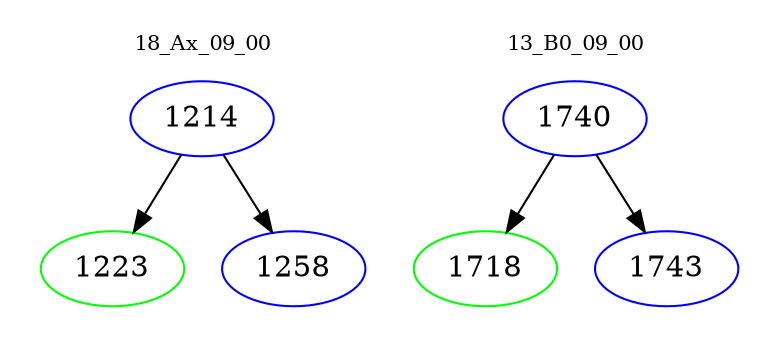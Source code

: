 digraph{
subgraph cluster_0 {
color = white
label = "18_Ax_09_00";
fontsize=10;
T0_1214 [label="1214", color="blue"]
T0_1214 -> T0_1223 [color="black"]
T0_1223 [label="1223", color="green"]
T0_1214 -> T0_1258 [color="black"]
T0_1258 [label="1258", color="blue"]
}
subgraph cluster_1 {
color = white
label = "13_B0_09_00";
fontsize=10;
T1_1740 [label="1740", color="blue"]
T1_1740 -> T1_1718 [color="black"]
T1_1718 [label="1718", color="green"]
T1_1740 -> T1_1743 [color="black"]
T1_1743 [label="1743", color="blue"]
}
}
